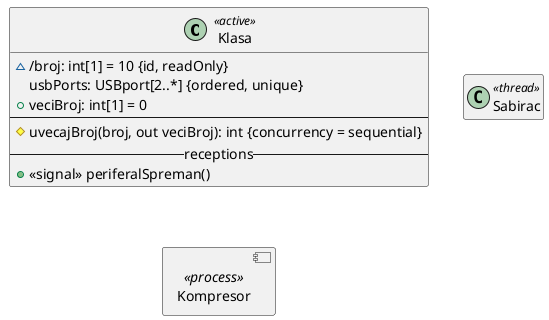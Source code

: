 @startuml test10_attributes

allowmixing

' + [/] broj: int [[multiplikativnost]] [=inic_vr] [{osobine}] 
' [vidljivost] ime ([lista_parametara]) [: tip_rezultata] [{osobina}]
class Klasa <<active>> {
    ~/broj: int[1] = 10 {id, readOnly}
    usbPorts: USBport[2..*] {ordered, unique}
    +veciBroj: int[1] = 0
    --
    #uvecajBroj(broj, out veciBroj): int {concurrency = sequential}
    'signali koje aktivna klasa moze da PartitionFontName
    --receptions--
    +<<signal>> periferalSpreman()
}

class Sabirac <<thread>>
hide Sabirac members 

component Kompresor <<process>>
'hide Kompresor members

@enduml